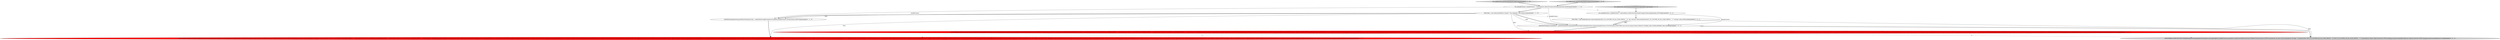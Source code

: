 digraph {
0 [style = filled, label = "JoinTestHelper.verifyCursors(new HashJoinSegmentStorageAdapter(factSegment.asStorageAdapter(),joinableClauses,preAnalysis).makeCursors(filter,Intervals.ETERNITY,VirtualColumns.EMPTY,Granularities.ALL,false,null),ImmutableList.of(\"page\",\"countryIsoCode\",FACT_TO_COUNTRY_ON_NUMBER_PREFIX + \"countryIsoCode\",FACT_TO_COUNTRY_ON_NUMBER_PREFIX + \"countryName\",FACT_TO_COUNTRY_ON_NUMBER_PREFIX + \"countryNumber\"),NullHandling.sqlCompatible()? ImmutableList.of(new Object((((edu.fdu.CPPDG.tinypdg.pe.ExpressionInfo@91e8b2,new Object((((edu.fdu.CPPDG.tinypdg.pe.ExpressionInfo@91e8ba,new Object((((edu.fdu.CPPDG.tinypdg.pe.ExpressionInfo@91e8c2,new Object((((edu.fdu.CPPDG.tinypdg.pe.ExpressionInfo@91e8ca,new Object((((edu.fdu.CPPDG.tinypdg.pe.ExpressionInfo@91e8d2,new Object((((edu.fdu.CPPDG.tinypdg.pe.ExpressionInfo@91e8da,new Object((((edu.fdu.CPPDG.tinypdg.pe.ExpressionInfo@91e8e2,new Object((((edu.fdu.CPPDG.tinypdg.pe.ExpressionInfo@91e8ea,new Object((((edu.fdu.CPPDG.tinypdg.pe.ExpressionInfo@91e8f2,new Object((((edu.fdu.CPPDG.tinypdg.pe.ExpressionInfo@91e8fa,new Object((((edu.fdu.CPPDG.tinypdg.pe.ExpressionInfo@91e902,new Object((((edu.fdu.CPPDG.tinypdg.pe.ExpressionInfo@91e90a): ImmutableList.of(new Object((((edu.fdu.CPPDG.tinypdg.pe.ExpressionInfo@91e915,new Object((((edu.fdu.CPPDG.tinypdg.pe.ExpressionInfo@91e91d,new Object((((edu.fdu.CPPDG.tinypdg.pe.ExpressionInfo@91e925,new Object((((edu.fdu.CPPDG.tinypdg.pe.ExpressionInfo@91e92d,new Object((((edu.fdu.CPPDG.tinypdg.pe.ExpressionInfo@91e935,new Object((((edu.fdu.CPPDG.tinypdg.pe.ExpressionInfo@91e93d,new Object((((edu.fdu.CPPDG.tinypdg.pe.ExpressionInfo@91e945,new Object((((edu.fdu.CPPDG.tinypdg.pe.ExpressionInfo@91e94d,new Object((((edu.fdu.CPPDG.tinypdg.pe.ExpressionInfo@91e955,new Object((((edu.fdu.CPPDG.tinypdg.pe.ExpressionInfo@91e95d,new Object((((edu.fdu.CPPDG.tinypdg.pe.ExpressionInfo@91e965,new Object((((edu.fdu.CPPDG.tinypdg.pe.ExpressionInfo@91e96d,new Object((((((edu.fdu.CPPDG.tinypdg.pe.ExpressionInfo@91e975))@@@6@@@['1', '0', '0']", fillcolor = red, shape = ellipse image = "AAA1AAABBB1BBB"];
7 [style = filled, label = "JoinFilterPreAnalysisGroup joinFilterPreAnalysisGroup = makeDefaultConfigPreAnalysisGroup(filter,joinableClauses,VirtualColumns.EMPTY)@@@5@@@['0', '1', '0']", fillcolor = white, shape = ellipse image = "AAA0AAABBB2BBB"];
6 [style = filled, label = "test_makeCursors_factToCountryInnerUsingCountryNumber['0', '1', '0']", fillcolor = lightgray, shape = diamond image = "AAA0AAABBB2BBB"];
4 [style = filled, label = "JoinFilterPreAnalysis preAnalysis = JoinFilterAnalyzer.computeJoinFilterPreAnalysis(JoinableClauses.fromList(joinableClauses),VirtualColumns.EMPTY,filter,true,true,true,QueryContexts.DEFAULT_ENABLE_JOIN_FILTER_REWRITE_MAX_SIZE)@@@5@@@['1', '0', '1']", fillcolor = white, shape = ellipse image = "AAA0AAABBB1BBB"];
11 [style = filled, label = "JoinTestHelper.verifyCursors(new HashJoinSegmentStorageAdapter(factSegment.asStorageAdapter(),joinableClauses,preAnalysis).makeCursors(filter,Intervals.ETERNITY,VirtualColumns.EMPTY,Granularities.ALL,false,null),ImmutableList.of(\"page\",\"countryIsoCode\",FACT_TO_COUNTRY_ON_ISO_CODE_PREFIX + \"k\",FACT_TO_COUNTRY_ON_ISO_CODE_PREFIX + \"v\"),ImmutableList.of(new Object((((edu.fdu.CPPDG.tinypdg.pe.ExpressionInfo@91eb0b,new Object((((edu.fdu.CPPDG.tinypdg.pe.ExpressionInfo@91eb12))@@@6@@@['0', '0', '1']", fillcolor = lightgray, shape = ellipse image = "AAA0AAABBB3BBB"];
10 [style = filled, label = "Filter filter = new OrDimFilter(new SelectorDimFilter(FACT_TO_COUNTRY_ON_ISO_CODE_PREFIX + \"k\",\"DE\",null),new SelectorDimFilter(FACT_TO_COUNTRY_ON_ISO_CODE_PREFIX + \"v\",\"Norway\",null)).toFilter()@@@4@@@['0', '0', '1']", fillcolor = white, shape = ellipse image = "AAA0AAABBB3BBB"];
3 [style = filled, label = "List<JoinableClause> joinableClauses = ImmutableList.of(factToCountryOnNumber(JoinType.INNER))@@@3@@@['1', '1', '0']", fillcolor = white, shape = ellipse image = "AAA0AAABBB1BBB"];
2 [style = filled, label = "test_makeCursors_factToCountryInnerUsingCountryNumber['1', '0', '0']", fillcolor = lightgray, shape = diamond image = "AAA0AAABBB1BBB"];
8 [style = filled, label = "test_makeCursors_factToCountryLeftWithFilterOnJoinableUsingLookup['0', '0', '1']", fillcolor = lightgray, shape = diamond image = "AAA0AAABBB3BBB"];
1 [style = filled, label = "Filter filter = new SelectorDimFilter(\"channel\",\"#en.wikipedia\",null).toFilter()@@@4@@@['1', '1', '0']", fillcolor = white, shape = ellipse image = "AAA0AAABBB1BBB"];
9 [style = filled, label = "List<JoinableClause> joinableClauses = ImmutableList.of(factToCountryNameUsingIsoCodeLookup(JoinType.LEFT))@@@3@@@['0', '0', '1']", fillcolor = white, shape = ellipse image = "AAA0AAABBB3BBB"];
5 [style = filled, label = "JoinTestHelper.verifyCursors(new HashJoinSegmentStorageAdapter(factSegment.asStorageAdapter(),joinableClauses,joinFilterPreAnalysisGroup).makeCursors(filter,Intervals.ETERNITY,VirtualColumns.EMPTY,Granularities.ALL,false,null),ImmutableList.of(\"page\",\"countryIsoCode\",FACT_TO_COUNTRY_ON_NUMBER_PREFIX + \"countryIsoCode\",FACT_TO_COUNTRY_ON_NUMBER_PREFIX + \"countryName\",FACT_TO_COUNTRY_ON_NUMBER_PREFIX + \"countryNumber\"),NullHandling.sqlCompatible()? ImmutableList.of(new Object((((edu.fdu.CPPDG.tinypdg.pe.ExpressionInfo@91e9d7,new Object((((edu.fdu.CPPDG.tinypdg.pe.ExpressionInfo@91e9df,new Object((((edu.fdu.CPPDG.tinypdg.pe.ExpressionInfo@91e9e7,new Object((((edu.fdu.CPPDG.tinypdg.pe.ExpressionInfo@91e9ef,new Object((((edu.fdu.CPPDG.tinypdg.pe.ExpressionInfo@91e9f7,new Object((((edu.fdu.CPPDG.tinypdg.pe.ExpressionInfo@91e9ff,new Object((((edu.fdu.CPPDG.tinypdg.pe.ExpressionInfo@91ea07,new Object((((edu.fdu.CPPDG.tinypdg.pe.ExpressionInfo@91ea0f,new Object((((edu.fdu.CPPDG.tinypdg.pe.ExpressionInfo@91ea17,new Object((((edu.fdu.CPPDG.tinypdg.pe.ExpressionInfo@91ea1f,new Object((((edu.fdu.CPPDG.tinypdg.pe.ExpressionInfo@91ea27,new Object((((edu.fdu.CPPDG.tinypdg.pe.ExpressionInfo@91ea2f): ImmutableList.of(new Object((((edu.fdu.CPPDG.tinypdg.pe.ExpressionInfo@91ea3a,new Object((((edu.fdu.CPPDG.tinypdg.pe.ExpressionInfo@91ea42,new Object((((edu.fdu.CPPDG.tinypdg.pe.ExpressionInfo@91ea4a,new Object((((edu.fdu.CPPDG.tinypdg.pe.ExpressionInfo@91ea52,new Object((((edu.fdu.CPPDG.tinypdg.pe.ExpressionInfo@91ea5a,new Object((((edu.fdu.CPPDG.tinypdg.pe.ExpressionInfo@91ea62,new Object((((edu.fdu.CPPDG.tinypdg.pe.ExpressionInfo@91ea6a,new Object((((edu.fdu.CPPDG.tinypdg.pe.ExpressionInfo@91ea72,new Object((((edu.fdu.CPPDG.tinypdg.pe.ExpressionInfo@91ea7a,new Object((((edu.fdu.CPPDG.tinypdg.pe.ExpressionInfo@91ea82,new Object((((edu.fdu.CPPDG.tinypdg.pe.ExpressionInfo@91ea8a,new Object((((edu.fdu.CPPDG.tinypdg.pe.ExpressionInfo@91ea92,new Object((((((edu.fdu.CPPDG.tinypdg.pe.ExpressionInfo@91ea9a))@@@6@@@['0', '1', '0']", fillcolor = red, shape = ellipse image = "AAA1AAABBB2BBB"];
6->3 [style = bold, label=""];
1->5 [style = solid, label="filter"];
1->4 [style = bold, label=""];
1->7 [style = solid, label="filter"];
3->1 [style = bold, label=""];
0->5 [style = dashed, label="0"];
2->3 [style = bold, label=""];
3->4 [style = solid, label="joinableClauses"];
1->4 [style = solid, label="filter"];
0->11 [style = dashed, label="0"];
1->10 [style = dashed, label="0"];
9->10 [style = bold, label=""];
3->7 [style = solid, label="joinableClauses"];
1->7 [style = bold, label=""];
4->0 [style = bold, label=""];
10->4 [style = solid, label="filter"];
7->5 [style = bold, label=""];
1->0 [style = solid, label="filter"];
9->4 [style = solid, label="joinableClauses"];
3->9 [style = dashed, label="0"];
8->9 [style = bold, label=""];
10->4 [style = bold, label=""];
10->11 [style = solid, label="filter"];
4->11 [style = bold, label=""];
}

